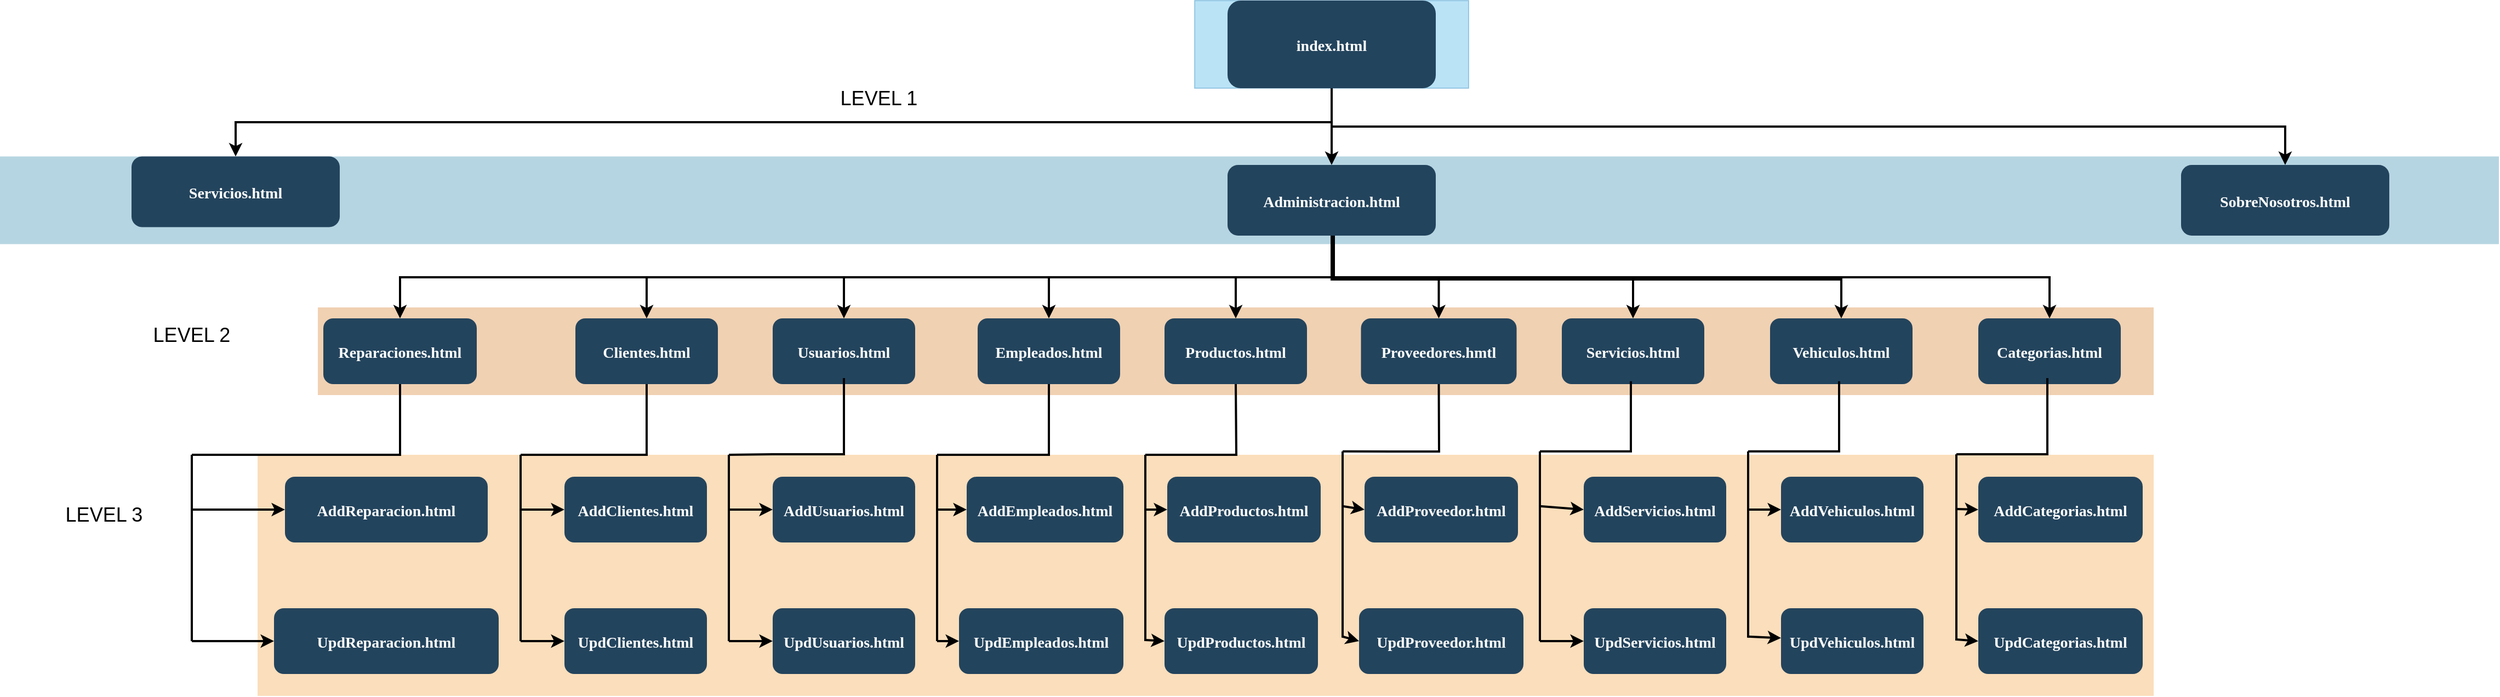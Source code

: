 <mxfile version="21.5.0" type="device">
  <diagram name="Page-1" id="2c0d36ab-eaac-3732-788b-9136903baeff">
    <mxGraphModel dx="2769.5" dy="654" grid="1" gridSize="10" guides="1" tooltips="1" connect="1" arrows="1" fold="1" page="1" pageScale="1.5" pageWidth="1169" pageHeight="827" background="none" math="0" shadow="0">
      <root>
        <mxCell id="0" />
        <mxCell id="1" parent="0" />
        <mxCell id="109" value="" style="fillColor=#CC6600;strokeColor=none;opacity=30;" parent="1" vertex="1">
          <mxGeometry x="60" y="465.5" width="1675" height="80" as="geometry" />
        </mxCell>
        <mxCell id="112" value="" style="fillColor=#10739E;strokeColor=none;opacity=30;" parent="1" vertex="1">
          <mxGeometry x="-230" y="327.75" width="2280" height="80" as="geometry" />
        </mxCell>
        <mxCell id="mEUrhmevumayRJGk3_LI-126" value="" style="fillColor=#1ba1e2;strokeColor=#006EAF;opacity=30;fontColor=#ffffff;glass=0;" vertex="1" parent="1">
          <mxGeometry x="860" y="185.5" width="250" height="80" as="geometry" />
        </mxCell>
        <mxCell id="119" value="" style="fillColor=#F2931E;strokeColor=none;opacity=30;" parent="1" vertex="1">
          <mxGeometry x="5" y="600" width="1730" height="220" as="geometry" />
        </mxCell>
        <mxCell id="2" value="index.html" style="rounded=1;fillColor=#23445D;gradientColor=none;strokeColor=none;fontColor=#FFFFFF;fontStyle=1;fontFamily=Tahoma;fontSize=14" parent="1" vertex="1">
          <mxGeometry x="890" y="185.5" width="190" height="80" as="geometry" />
        </mxCell>
        <mxCell id="9" value="" style="edgeStyle=elbowEdgeStyle;elbow=vertical;strokeWidth=2;rounded=0;entryX=0.5;entryY=0;entryDx=0;entryDy=0;" parent="1" source="2" target="10" edge="1">
          <mxGeometry x="337" y="215.5" width="100" height="100" as="geometry">
            <mxPoint x="337" y="315.5" as="sourcePoint" />
            <mxPoint x="1457" y="335.5" as="targetPoint" />
          </mxGeometry>
        </mxCell>
        <mxCell id="10" value="SobreNosotros.html" style="rounded=1;fillColor=#23445D;gradientColor=none;strokeColor=none;fontColor=#FFFFFF;fontStyle=1;fontFamily=Tahoma;fontSize=14" parent="1" vertex="1">
          <mxGeometry x="1760" y="335.5" width="190" height="64.5" as="geometry" />
        </mxCell>
        <mxCell id="12" value="Administracion.html" style="rounded=1;fillColor=#23445D;gradientColor=none;strokeColor=none;fontColor=#FFFFFF;fontStyle=1;fontFamily=Tahoma;fontSize=14" parent="1" vertex="1">
          <mxGeometry x="890" y="335.5" width="190" height="64.5" as="geometry" />
        </mxCell>
        <mxCell id="13" value="Servicios.html" style="rounded=1;fillColor=#23445D;gradientColor=none;strokeColor=none;fontColor=#FFFFFF;fontStyle=1;fontFamily=Tahoma;fontSize=14" parent="1" vertex="1">
          <mxGeometry x="-110" y="327.75" width="190" height="64.5" as="geometry" />
        </mxCell>
        <mxCell id="25" value="Empleados.html" style="rounded=1;fillColor=#23445D;gradientColor=none;strokeColor=none;fontColor=#FFFFFF;fontStyle=1;fontFamily=Tahoma;fontSize=14" parent="1" vertex="1">
          <mxGeometry x="662" y="475.5" width="130" height="60" as="geometry" />
        </mxCell>
        <mxCell id="26" value="Productos.html" style="rounded=1;fillColor=#23445D;gradientColor=none;strokeColor=none;fontColor=#FFFFFF;fontStyle=1;fontFamily=Tahoma;fontSize=14" parent="1" vertex="1">
          <mxGeometry x="832.5" y="475.5" width="130" height="60" as="geometry" />
        </mxCell>
        <mxCell id="27" value="Usuarios.html" style="rounded=1;fillColor=#23445D;gradientColor=none;strokeColor=none;fontColor=#FFFFFF;fontStyle=1;fontFamily=Tahoma;fontSize=14" parent="1" vertex="1">
          <mxGeometry x="475" y="475.5" width="130" height="60" as="geometry" />
        </mxCell>
        <mxCell id="28" value="Reparaciones.html" style="rounded=1;fillColor=#23445D;gradientColor=none;strokeColor=none;fontColor=#FFFFFF;fontStyle=1;fontFamily=Tahoma;fontSize=14" parent="1" vertex="1">
          <mxGeometry x="65" y="475.5" width="140" height="60" as="geometry" />
        </mxCell>
        <mxCell id="29" value="Proveedores.hmtl" style="rounded=1;fillColor=#23445D;gradientColor=none;strokeColor=none;fontColor=#FFFFFF;fontStyle=1;fontFamily=Tahoma;fontSize=14" parent="1" vertex="1">
          <mxGeometry x="1011.75" y="475.5" width="142" height="60" as="geometry" />
        </mxCell>
        <mxCell id="30" value="Vehiculos.html" style="rounded=1;fillColor=#23445D;gradientColor=none;strokeColor=none;fontColor=#FFFFFF;fontStyle=1;fontFamily=Tahoma;fontSize=14" parent="1" vertex="1">
          <mxGeometry x="1385" y="475.5" width="130" height="60" as="geometry" />
        </mxCell>
        <mxCell id="31" value="AddReparacion.html" style="rounded=1;fillColor=#23445D;gradientColor=none;strokeColor=none;fontColor=#FFFFFF;fontStyle=1;fontFamily=Tahoma;fontSize=14" parent="1" vertex="1">
          <mxGeometry x="30" y="620" width="185" height="60" as="geometry" />
        </mxCell>
        <mxCell id="32" value="UpdReparacion.html" style="rounded=1;fillColor=#23445D;gradientColor=none;strokeColor=none;fontColor=#FFFFFF;fontStyle=1;fontFamily=Tahoma;fontSize=14" parent="1" vertex="1">
          <mxGeometry x="20" y="740" width="205" height="60" as="geometry" />
        </mxCell>
        <mxCell id="33" value="Servicios.html" style="rounded=1;fillColor=#23445D;gradientColor=none;strokeColor=none;fontColor=#FFFFFF;fontStyle=1;fontFamily=Tahoma;fontSize=14" parent="1" vertex="1">
          <mxGeometry x="1195" y="475.5" width="130" height="60" as="geometry" />
        </mxCell>
        <mxCell id="34" value="Clientes.html" style="rounded=1;fillColor=#23445D;gradientColor=none;strokeColor=none;fontColor=#FFFFFF;fontStyle=1;fontFamily=Tahoma;fontSize=14" parent="1" vertex="1">
          <mxGeometry x="295" y="475.5" width="130" height="60" as="geometry" />
        </mxCell>
        <mxCell id="35" value="Categorias.html" style="rounded=1;fillColor=#23445D;gradientColor=none;strokeColor=none;fontColor=#FFFFFF;fontStyle=1;fontFamily=Tahoma;fontSize=14" parent="1" vertex="1">
          <mxGeometry x="1575" y="475.5" width="130" height="60" as="geometry" />
        </mxCell>
        <mxCell id="36" value="AddProductos.html" style="rounded=1;fillColor=#23445D;gradientColor=none;strokeColor=none;fontColor=#FFFFFF;fontStyle=1;fontFamily=Tahoma;fontSize=14" parent="1" vertex="1">
          <mxGeometry x="835" y="620" width="140" height="60" as="geometry" />
        </mxCell>
        <mxCell id="37" value="UpdProductos.html" style="rounded=1;fillColor=#23445D;gradientColor=none;strokeColor=none;fontColor=#FFFFFF;fontStyle=1;fontFamily=Tahoma;fontSize=14" parent="1" vertex="1">
          <mxGeometry x="832.5" y="740" width="140" height="60" as="geometry" />
        </mxCell>
        <mxCell id="38" value="AddProveedor.html" style="rounded=1;fillColor=#23445D;gradientColor=none;strokeColor=none;fontColor=#FFFFFF;fontStyle=1;fontFamily=Tahoma;fontSize=14" parent="1" vertex="1">
          <mxGeometry x="1015" y="620" width="140" height="60" as="geometry" />
        </mxCell>
        <mxCell id="39" value="UpdProveedor.html" style="rounded=1;fillColor=#23445D;gradientColor=none;strokeColor=none;fontColor=#FFFFFF;fontStyle=1;fontFamily=Tahoma;fontSize=14" parent="1" vertex="1">
          <mxGeometry x="1010" y="740" width="150" height="60" as="geometry" />
        </mxCell>
        <mxCell id="59" value="" style="edgeStyle=elbowEdgeStyle;elbow=vertical;strokeWidth=2;rounded=0" parent="1" source="2" target="12" edge="1">
          <mxGeometry x="347" y="225.5" width="100" height="100" as="geometry">
            <mxPoint x="862.0" y="275.5" as="sourcePoint" />
            <mxPoint x="1467.0" y="345.5" as="targetPoint" />
          </mxGeometry>
        </mxCell>
        <mxCell id="61" value="" style="edgeStyle=elbowEdgeStyle;elbow=vertical;strokeWidth=2;rounded=0" parent="1" source="2" target="13" edge="1">
          <mxGeometry x="-23" y="135.5" width="100" height="100" as="geometry">
            <mxPoint x="-23" y="235.5" as="sourcePoint" />
            <mxPoint x="77" y="135.5" as="targetPoint" />
          </mxGeometry>
        </mxCell>
        <mxCell id="100" value="" style="edgeStyle=elbowEdgeStyle;elbow=vertical;strokeWidth=2;rounded=0;exitX=0.5;exitY=1;exitDx=0;exitDy=0;" parent="1" target="25" edge="1">
          <mxGeometry x="-23" y="135.5" width="100" height="100" as="geometry">
            <mxPoint x="987" y="400" as="sourcePoint" />
            <mxPoint x="315" y="150.5" as="targetPoint" />
          </mxGeometry>
        </mxCell>
        <mxCell id="101" value="" style="edgeStyle=elbowEdgeStyle;elbow=vertical;strokeWidth=2;rounded=0;exitX=0.5;exitY=1;exitDx=0;exitDy=0;" parent="1" target="29" edge="1">
          <mxGeometry x="-23" y="135.5" width="100" height="100" as="geometry">
            <mxPoint x="987" y="400" as="sourcePoint" />
            <mxPoint x="315" y="150.5" as="targetPoint" />
          </mxGeometry>
        </mxCell>
        <mxCell id="102" value="" style="edgeStyle=elbowEdgeStyle;elbow=vertical;strokeWidth=2;rounded=0;exitX=0.5;exitY=1;exitDx=0;exitDy=0;" parent="1" target="33" edge="1">
          <mxGeometry x="-23" y="135.5" width="100" height="100" as="geometry">
            <mxPoint x="987" y="400" as="sourcePoint" />
            <mxPoint x="315" y="150.5" as="targetPoint" />
          </mxGeometry>
        </mxCell>
        <mxCell id="mEUrhmevumayRJGk3_LI-123" value="LEVEL 1" style="text;html=1;strokeColor=none;fillColor=none;align=center;verticalAlign=middle;whiteSpace=wrap;rounded=0;fontSize=18;" vertex="1" parent="1">
          <mxGeometry x="487" y="260" width="170" height="30" as="geometry" />
        </mxCell>
        <mxCell id="mEUrhmevumayRJGk3_LI-129" value="" style="edgeStyle=elbowEdgeStyle;elbow=vertical;strokeWidth=2;rounded=0;exitX=0.5;exitY=1;exitDx=0;exitDy=0;entryX=0.5;entryY=0;entryDx=0;entryDy=0;" edge="1" parent="1" target="34">
          <mxGeometry x="-23" y="135.5" width="100" height="100" as="geometry">
            <mxPoint x="987" y="400" as="sourcePoint" />
            <mxPoint x="717" y="486" as="targetPoint" />
          </mxGeometry>
        </mxCell>
        <mxCell id="mEUrhmevumayRJGk3_LI-130" value="" style="edgeStyle=elbowEdgeStyle;elbow=vertical;strokeWidth=2;rounded=0;entryX=0.5;entryY=0;entryDx=0;entryDy=0;" edge="1" parent="1" target="30">
          <mxGeometry x="-23" y="135.5" width="100" height="100" as="geometry">
            <mxPoint x="985" y="430" as="sourcePoint" />
            <mxPoint x="727" y="496" as="targetPoint" />
            <Array as="points">
              <mxPoint x="1395" y="440" />
              <mxPoint x="1135" y="440" />
            </Array>
          </mxGeometry>
        </mxCell>
        <mxCell id="mEUrhmevumayRJGk3_LI-131" value="" style="edgeStyle=elbowEdgeStyle;elbow=vertical;strokeWidth=2;rounded=0;exitX=0.5;exitY=1;exitDx=0;exitDy=0;entryX=0.5;entryY=0;entryDx=0;entryDy=0;" edge="1" parent="1" target="26">
          <mxGeometry x="-23" y="135.5" width="100" height="100" as="geometry">
            <mxPoint x="987" y="400" as="sourcePoint" />
            <mxPoint x="737" y="506" as="targetPoint" />
          </mxGeometry>
        </mxCell>
        <mxCell id="mEUrhmevumayRJGk3_LI-132" value="" style="edgeStyle=elbowEdgeStyle;elbow=vertical;strokeWidth=2;rounded=0;exitX=0.5;exitY=1;exitDx=0;exitDy=0;entryX=0.5;entryY=0;entryDx=0;entryDy=0;" edge="1" parent="1" target="28">
          <mxGeometry x="-23" y="135.5" width="100" height="100" as="geometry">
            <mxPoint x="987" y="400" as="sourcePoint" />
            <mxPoint x="460" y="486" as="targetPoint" />
          </mxGeometry>
        </mxCell>
        <mxCell id="mEUrhmevumayRJGk3_LI-133" value="" style="edgeStyle=elbowEdgeStyle;elbow=vertical;strokeWidth=2;rounded=0;exitX=0.5;exitY=1;exitDx=0;exitDy=0;entryX=0.5;entryY=0;entryDx=0;entryDy=0;" edge="1" parent="1" target="27">
          <mxGeometry x="-23" y="135.5" width="100" height="100" as="geometry">
            <mxPoint x="987" y="400" as="sourcePoint" />
            <mxPoint x="470" y="496" as="targetPoint" />
          </mxGeometry>
        </mxCell>
        <mxCell id="mEUrhmevumayRJGk3_LI-134" value="" style="edgeStyle=elbowEdgeStyle;elbow=vertical;strokeWidth=2;rounded=0;exitX=0.5;exitY=1;exitDx=0;exitDy=0;entryX=0.5;entryY=0;entryDx=0;entryDy=0;" edge="1" parent="1" source="12" target="35">
          <mxGeometry x="-23" y="135.5" width="100" height="100" as="geometry">
            <mxPoint x="987" y="400" as="sourcePoint" />
            <mxPoint x="1237.5" y="620" as="targetPoint" />
          </mxGeometry>
        </mxCell>
        <mxCell id="mEUrhmevumayRJGk3_LI-135" value="AddClientes.html" style="rounded=1;fillColor=#23445D;gradientColor=none;strokeColor=none;fontColor=#FFFFFF;fontStyle=1;fontFamily=Tahoma;fontSize=14" vertex="1" parent="1">
          <mxGeometry x="285" y="620" width="130" height="60" as="geometry" />
        </mxCell>
        <mxCell id="mEUrhmevumayRJGk3_LI-136" value="UpdClientes.html" style="rounded=1;fillColor=#23445D;gradientColor=none;strokeColor=none;fontColor=#FFFFFF;fontStyle=1;fontFamily=Tahoma;fontSize=14" vertex="1" parent="1">
          <mxGeometry x="285" y="740" width="130" height="60" as="geometry" />
        </mxCell>
        <mxCell id="mEUrhmevumayRJGk3_LI-137" value="AddUsuarios.html" style="rounded=1;fillColor=#23445D;gradientColor=none;strokeColor=none;fontColor=#FFFFFF;fontStyle=1;fontFamily=Tahoma;fontSize=14" vertex="1" parent="1">
          <mxGeometry x="475" y="620" width="130" height="60" as="geometry" />
        </mxCell>
        <mxCell id="mEUrhmevumayRJGk3_LI-138" value="AddEmpleados.html" style="rounded=1;fillColor=#23445D;gradientColor=none;strokeColor=none;fontColor=#FFFFFF;fontStyle=1;fontFamily=Tahoma;fontSize=14" vertex="1" parent="1">
          <mxGeometry x="652" y="620" width="143" height="60" as="geometry" />
        </mxCell>
        <mxCell id="mEUrhmevumayRJGk3_LI-139" value="UpdUsuarios.html" style="rounded=1;fillColor=#23445D;gradientColor=none;strokeColor=none;fontColor=#FFFFFF;fontStyle=1;fontFamily=Tahoma;fontSize=14" vertex="1" parent="1">
          <mxGeometry x="475" y="740" width="130" height="60" as="geometry" />
        </mxCell>
        <mxCell id="mEUrhmevumayRJGk3_LI-140" value="UpdEmpleados.html" style="rounded=1;fillColor=#23445D;gradientColor=none;strokeColor=none;fontColor=#FFFFFF;fontStyle=1;fontFamily=Tahoma;fontSize=14" vertex="1" parent="1">
          <mxGeometry x="645" y="740" width="150" height="60" as="geometry" />
        </mxCell>
        <mxCell id="mEUrhmevumayRJGk3_LI-141" value="AddVehiculos.html" style="rounded=1;fillColor=#23445D;gradientColor=none;strokeColor=none;fontColor=#FFFFFF;fontStyle=1;fontFamily=Tahoma;fontSize=14" vertex="1" parent="1">
          <mxGeometry x="1395" y="620" width="130" height="60" as="geometry" />
        </mxCell>
        <mxCell id="mEUrhmevumayRJGk3_LI-142" value="AddServicios.html" style="rounded=1;fillColor=#23445D;gradientColor=none;strokeColor=none;fontColor=#FFFFFF;fontStyle=1;fontFamily=Tahoma;fontSize=14" vertex="1" parent="1">
          <mxGeometry x="1215" y="620" width="130" height="60" as="geometry" />
        </mxCell>
        <mxCell id="mEUrhmevumayRJGk3_LI-143" value="UpdServicios.html" style="rounded=1;fillColor=#23445D;gradientColor=none;strokeColor=none;fontColor=#FFFFFF;fontStyle=1;fontFamily=Tahoma;fontSize=14" vertex="1" parent="1">
          <mxGeometry x="1215" y="740" width="130" height="60" as="geometry" />
        </mxCell>
        <mxCell id="mEUrhmevumayRJGk3_LI-144" value="UpdVehiculos.html" style="rounded=1;fillColor=#23445D;gradientColor=none;strokeColor=none;fontColor=#FFFFFF;fontStyle=1;fontFamily=Tahoma;fontSize=14" vertex="1" parent="1">
          <mxGeometry x="1395" y="740" width="130" height="60" as="geometry" />
        </mxCell>
        <mxCell id="mEUrhmevumayRJGk3_LI-145" value="UpdCategorias.html" style="rounded=1;fillColor=#23445D;gradientColor=none;strokeColor=none;fontColor=#FFFFFF;fontStyle=1;fontFamily=Tahoma;fontSize=14" vertex="1" parent="1">
          <mxGeometry x="1575" y="740" width="150" height="60" as="geometry" />
        </mxCell>
        <mxCell id="mEUrhmevumayRJGk3_LI-146" value="AddCategorias.html" style="rounded=1;fillColor=#23445D;gradientColor=none;strokeColor=none;fontColor=#FFFFFF;fontStyle=1;fontFamily=Tahoma;fontSize=14" vertex="1" parent="1">
          <mxGeometry x="1575" y="620" width="150" height="60" as="geometry" />
        </mxCell>
        <mxCell id="mEUrhmevumayRJGk3_LI-149" value="" style="endArrow=none;html=1;rounded=0;strokeWidth=2;" edge="1" parent="1">
          <mxGeometry width="50" height="50" relative="1" as="geometry">
            <mxPoint x="-55" y="770" as="sourcePoint" />
            <mxPoint x="-55" y="600" as="targetPoint" />
          </mxGeometry>
        </mxCell>
        <mxCell id="mEUrhmevumayRJGk3_LI-151" value="" style="endArrow=classic;html=1;rounded=0;strokeWidth=2;entryX=0;entryY=0.5;entryDx=0;entryDy=0;" edge="1" parent="1" target="31">
          <mxGeometry width="50" height="50" relative="1" as="geometry">
            <mxPoint x="-55" y="650" as="sourcePoint" />
            <mxPoint x="-35" y="610" as="targetPoint" />
          </mxGeometry>
        </mxCell>
        <mxCell id="mEUrhmevumayRJGk3_LI-152" value="" style="endArrow=classic;html=1;rounded=0;strokeWidth=2;entryX=0;entryY=0.5;entryDx=0;entryDy=0;" edge="1" parent="1" target="32">
          <mxGeometry width="50" height="50" relative="1" as="geometry">
            <mxPoint x="-55" y="770" as="sourcePoint" />
            <mxPoint x="65" y="769.38" as="targetPoint" />
          </mxGeometry>
        </mxCell>
        <mxCell id="mEUrhmevumayRJGk3_LI-153" value="" style="endArrow=none;html=1;rounded=0;strokeWidth=2;entryX=0.5;entryY=1;entryDx=0;entryDy=0;" edge="1" parent="1" target="28">
          <mxGeometry width="50" height="50" relative="1" as="geometry">
            <mxPoint x="-55" y="600" as="sourcePoint" />
            <mxPoint x="-55" y="610" as="targetPoint" />
            <Array as="points">
              <mxPoint x="135" y="600" />
            </Array>
          </mxGeometry>
        </mxCell>
        <mxCell id="mEUrhmevumayRJGk3_LI-154" value="" style="endArrow=none;html=1;rounded=0;strokeWidth=2;" edge="1" parent="1">
          <mxGeometry width="50" height="50" relative="1" as="geometry">
            <mxPoint x="245" y="770" as="sourcePoint" />
            <mxPoint x="245" y="600" as="targetPoint" />
          </mxGeometry>
        </mxCell>
        <mxCell id="mEUrhmevumayRJGk3_LI-155" value="" style="endArrow=none;html=1;rounded=0;strokeWidth=2;entryX=0.5;entryY=1;entryDx=0;entryDy=0;" edge="1" parent="1" target="34">
          <mxGeometry width="50" height="50" relative="1" as="geometry">
            <mxPoint x="245" y="600" as="sourcePoint" />
            <mxPoint x="355" y="545.5" as="targetPoint" />
            <Array as="points">
              <mxPoint x="295" y="600" />
              <mxPoint x="360" y="600" />
            </Array>
          </mxGeometry>
        </mxCell>
        <mxCell id="mEUrhmevumayRJGk3_LI-156" value="" style="endArrow=classic;html=1;rounded=0;strokeWidth=2;entryX=0;entryY=0.5;entryDx=0;entryDy=0;" edge="1" parent="1" target="mEUrhmevumayRJGk3_LI-135">
          <mxGeometry width="50" height="50" relative="1" as="geometry">
            <mxPoint x="245" y="650" as="sourcePoint" />
            <mxPoint x="240" y="660" as="targetPoint" />
          </mxGeometry>
        </mxCell>
        <mxCell id="mEUrhmevumayRJGk3_LI-157" value="" style="endArrow=classic;html=1;rounded=0;strokeWidth=2;entryX=0;entryY=0.5;entryDx=0;entryDy=0;" edge="1" parent="1" target="mEUrhmevumayRJGk3_LI-136">
          <mxGeometry width="50" height="50" relative="1" as="geometry">
            <mxPoint x="245" y="770" as="sourcePoint" />
            <mxPoint x="275" y="830" as="targetPoint" />
          </mxGeometry>
        </mxCell>
        <mxCell id="mEUrhmevumayRJGk3_LI-158" value="" style="endArrow=none;html=1;rounded=0;strokeWidth=2;" edge="1" parent="1">
          <mxGeometry width="50" height="50" relative="1" as="geometry">
            <mxPoint x="435" y="770" as="sourcePoint" />
            <mxPoint x="435" y="600" as="targetPoint" />
          </mxGeometry>
        </mxCell>
        <mxCell id="mEUrhmevumayRJGk3_LI-159" value="" style="endArrow=classic;html=1;rounded=0;strokeWidth=2;" edge="1" parent="1">
          <mxGeometry width="50" height="50" relative="1" as="geometry">
            <mxPoint x="435" y="650" as="sourcePoint" />
            <mxPoint x="475" y="650" as="targetPoint" />
          </mxGeometry>
        </mxCell>
        <mxCell id="mEUrhmevumayRJGk3_LI-160" value="" style="endArrow=classic;html=1;rounded=0;strokeWidth=2;" edge="1" parent="1">
          <mxGeometry width="50" height="50" relative="1" as="geometry">
            <mxPoint x="435" y="770" as="sourcePoint" />
            <mxPoint x="475" y="770" as="targetPoint" />
          </mxGeometry>
        </mxCell>
        <mxCell id="mEUrhmevumayRJGk3_LI-161" value="" style="endArrow=none;html=1;rounded=0;strokeWidth=2;" edge="1" parent="1">
          <mxGeometry width="50" height="50" relative="1" as="geometry">
            <mxPoint x="435" y="600" as="sourcePoint" />
            <mxPoint x="540" y="530" as="targetPoint" />
            <Array as="points">
              <mxPoint x="475" y="599.5" />
              <mxPoint x="540" y="599.5" />
            </Array>
          </mxGeometry>
        </mxCell>
        <mxCell id="mEUrhmevumayRJGk3_LI-162" value="" style="endArrow=none;html=1;rounded=0;strokeWidth=2;" edge="1" parent="1">
          <mxGeometry width="50" height="50" relative="1" as="geometry">
            <mxPoint x="625" y="770" as="sourcePoint" />
            <mxPoint x="625" y="600" as="targetPoint" />
          </mxGeometry>
        </mxCell>
        <mxCell id="mEUrhmevumayRJGk3_LI-163" value="" style="endArrow=classic;html=1;rounded=0;strokeWidth=2;entryX=0;entryY=0.5;entryDx=0;entryDy=0;" edge="1" parent="1" target="mEUrhmevumayRJGk3_LI-138">
          <mxGeometry width="50" height="50" relative="1" as="geometry">
            <mxPoint x="625" y="650" as="sourcePoint" />
            <mxPoint x="655" y="650" as="targetPoint" />
          </mxGeometry>
        </mxCell>
        <mxCell id="mEUrhmevumayRJGk3_LI-164" value="" style="endArrow=classic;html=1;rounded=0;strokeWidth=2;entryX=0;entryY=0.5;entryDx=0;entryDy=0;" edge="1" parent="1" target="mEUrhmevumayRJGk3_LI-140">
          <mxGeometry width="50" height="50" relative="1" as="geometry">
            <mxPoint x="625" y="770" as="sourcePoint" />
            <mxPoint x="655" y="770" as="targetPoint" />
          </mxGeometry>
        </mxCell>
        <mxCell id="mEUrhmevumayRJGk3_LI-165" value="" style="endArrow=none;html=1;rounded=0;strokeWidth=2;entryX=0.5;entryY=1;entryDx=0;entryDy=0;" edge="1" parent="1" target="25">
          <mxGeometry width="50" height="50" relative="1" as="geometry">
            <mxPoint x="625" y="600" as="sourcePoint" />
            <mxPoint x="727" y="560" as="targetPoint" />
            <Array as="points">
              <mxPoint x="727" y="600" />
            </Array>
          </mxGeometry>
        </mxCell>
        <mxCell id="mEUrhmevumayRJGk3_LI-166" value="" style="endArrow=none;html=1;rounded=0;strokeWidth=2;" edge="1" parent="1">
          <mxGeometry width="50" height="50" relative="1" as="geometry">
            <mxPoint x="815" y="770" as="sourcePoint" />
            <mxPoint x="815" y="600" as="targetPoint" />
          </mxGeometry>
        </mxCell>
        <mxCell id="mEUrhmevumayRJGk3_LI-167" value="" style="endArrow=classic;html=1;rounded=0;strokeWidth=2;entryX=0;entryY=0.5;entryDx=0;entryDy=0;" edge="1" parent="1" target="36">
          <mxGeometry width="50" height="50" relative="1" as="geometry">
            <mxPoint x="815" y="650" as="sourcePoint" />
            <mxPoint x="835" y="650" as="targetPoint" />
          </mxGeometry>
        </mxCell>
        <mxCell id="mEUrhmevumayRJGk3_LI-168" value="" style="endArrow=classic;html=1;rounded=0;strokeWidth=2;entryX=0;entryY=0.5;entryDx=0;entryDy=0;" edge="1" parent="1" target="37">
          <mxGeometry width="50" height="50" relative="1" as="geometry">
            <mxPoint x="815" y="769" as="sourcePoint" />
            <mxPoint x="845" y="769" as="targetPoint" />
          </mxGeometry>
        </mxCell>
        <mxCell id="mEUrhmevumayRJGk3_LI-170" value="" style="endArrow=none;html=1;rounded=0;strokeWidth=2;entryX=0.5;entryY=1;entryDx=0;entryDy=0;" edge="1" parent="1" target="26">
          <mxGeometry width="50" height="50" relative="1" as="geometry">
            <mxPoint x="815" y="600" as="sourcePoint" />
            <mxPoint x="897" y="546" as="targetPoint" />
            <Array as="points">
              <mxPoint x="898" y="600" />
            </Array>
          </mxGeometry>
        </mxCell>
        <mxCell id="mEUrhmevumayRJGk3_LI-171" value="" style="endArrow=none;html=1;rounded=0;strokeWidth=2;" edge="1" parent="1">
          <mxGeometry width="50" height="50" relative="1" as="geometry">
            <mxPoint x="995" y="766.88" as="sourcePoint" />
            <mxPoint x="995" y="596.88" as="targetPoint" />
          </mxGeometry>
        </mxCell>
        <mxCell id="mEUrhmevumayRJGk3_LI-172" value="" style="endArrow=classic;html=1;rounded=0;strokeWidth=2;entryX=0;entryY=0.5;entryDx=0;entryDy=0;" edge="1" parent="1" target="38">
          <mxGeometry width="50" height="50" relative="1" as="geometry">
            <mxPoint x="995" y="646.88" as="sourcePoint" />
            <mxPoint x="1025" y="647" as="targetPoint" />
          </mxGeometry>
        </mxCell>
        <mxCell id="mEUrhmevumayRJGk3_LI-173" value="" style="endArrow=classic;html=1;rounded=0;strokeWidth=2;entryX=0;entryY=0.5;entryDx=0;entryDy=0;" edge="1" parent="1" target="39">
          <mxGeometry width="50" height="50" relative="1" as="geometry">
            <mxPoint x="995" y="765.88" as="sourcePoint" />
            <mxPoint x="1025" y="766" as="targetPoint" />
          </mxGeometry>
        </mxCell>
        <mxCell id="mEUrhmevumayRJGk3_LI-174" value="" style="endArrow=none;html=1;rounded=0;strokeWidth=2;entryX=0.5;entryY=1;entryDx=0;entryDy=0;" edge="1" parent="1" target="29">
          <mxGeometry width="50" height="50" relative="1" as="geometry">
            <mxPoint x="995" y="596.88" as="sourcePoint" />
            <mxPoint x="1078" y="532.88" as="targetPoint" />
            <Array as="points">
              <mxPoint x="1083" y="597" />
            </Array>
          </mxGeometry>
        </mxCell>
        <mxCell id="mEUrhmevumayRJGk3_LI-175" value="" style="endArrow=none;html=1;rounded=0;strokeWidth=2;" edge="1" parent="1">
          <mxGeometry width="50" height="50" relative="1" as="geometry">
            <mxPoint x="1175" y="770" as="sourcePoint" />
            <mxPoint x="1175" y="596.88" as="targetPoint" />
          </mxGeometry>
        </mxCell>
        <mxCell id="mEUrhmevumayRJGk3_LI-176" value="" style="endArrow=classic;html=1;rounded=0;strokeWidth=2;entryX=0;entryY=0.5;entryDx=0;entryDy=0;" edge="1" parent="1" target="mEUrhmevumayRJGk3_LI-142">
          <mxGeometry width="50" height="50" relative="1" as="geometry">
            <mxPoint x="1175" y="646.88" as="sourcePoint" />
            <mxPoint x="1205" y="646.88" as="targetPoint" />
          </mxGeometry>
        </mxCell>
        <mxCell id="mEUrhmevumayRJGk3_LI-177" value="" style="endArrow=classic;html=1;rounded=0;strokeWidth=2;entryX=0;entryY=0.5;entryDx=0;entryDy=0;" edge="1" parent="1" target="mEUrhmevumayRJGk3_LI-143">
          <mxGeometry width="50" height="50" relative="1" as="geometry">
            <mxPoint x="1175" y="770" as="sourcePoint" />
            <mxPoint x="1205" y="765.88" as="targetPoint" />
          </mxGeometry>
        </mxCell>
        <mxCell id="mEUrhmevumayRJGk3_LI-178" value="" style="endArrow=none;html=1;rounded=0;strokeWidth=2;entryX=0.5;entryY=1;entryDx=0;entryDy=0;" edge="1" parent="1">
          <mxGeometry width="50" height="50" relative="1" as="geometry">
            <mxPoint x="1175" y="596.88" as="sourcePoint" />
            <mxPoint x="1258" y="532.88" as="targetPoint" />
            <Array as="points">
              <mxPoint x="1258" y="596.88" />
            </Array>
          </mxGeometry>
        </mxCell>
        <mxCell id="mEUrhmevumayRJGk3_LI-179" value="" style="endArrow=none;html=1;rounded=0;strokeWidth=2;" edge="1" parent="1">
          <mxGeometry width="50" height="50" relative="1" as="geometry">
            <mxPoint x="1365" y="766.88" as="sourcePoint" />
            <mxPoint x="1365" y="596.88" as="targetPoint" />
          </mxGeometry>
        </mxCell>
        <mxCell id="mEUrhmevumayRJGk3_LI-180" value="" style="endArrow=classic;html=1;rounded=0;strokeWidth=2;entryX=0;entryY=0.5;entryDx=0;entryDy=0;" edge="1" parent="1" target="mEUrhmevumayRJGk3_LI-141">
          <mxGeometry width="50" height="50" relative="1" as="geometry">
            <mxPoint x="1365" y="650" as="sourcePoint" />
            <mxPoint x="1395" y="640" as="targetPoint" />
            <Array as="points" />
          </mxGeometry>
        </mxCell>
        <mxCell id="mEUrhmevumayRJGk3_LI-181" value="" style="endArrow=classic;html=1;rounded=0;strokeWidth=2;" edge="1" parent="1" target="mEUrhmevumayRJGk3_LI-144">
          <mxGeometry width="50" height="50" relative="1" as="geometry">
            <mxPoint x="1365" y="765.88" as="sourcePoint" />
            <mxPoint x="1395" y="765.88" as="targetPoint" />
          </mxGeometry>
        </mxCell>
        <mxCell id="mEUrhmevumayRJGk3_LI-182" value="" style="endArrow=none;html=1;rounded=0;strokeWidth=2;entryX=0.5;entryY=1;entryDx=0;entryDy=0;" edge="1" parent="1">
          <mxGeometry width="50" height="50" relative="1" as="geometry">
            <mxPoint x="1365" y="596.88" as="sourcePoint" />
            <mxPoint x="1448" y="532.88" as="targetPoint" />
            <Array as="points">
              <mxPoint x="1448" y="596.88" />
            </Array>
          </mxGeometry>
        </mxCell>
        <mxCell id="mEUrhmevumayRJGk3_LI-184" value="" style="endArrow=none;html=1;rounded=0;strokeWidth=2;" edge="1" parent="1">
          <mxGeometry width="50" height="50" relative="1" as="geometry">
            <mxPoint x="1555" y="769.5" as="sourcePoint" />
            <mxPoint x="1555" y="599.5" as="targetPoint" />
          </mxGeometry>
        </mxCell>
        <mxCell id="mEUrhmevumayRJGk3_LI-185" value="" style="endArrow=classic;html=1;rounded=0;strokeWidth=2;entryX=0;entryY=0.5;entryDx=0;entryDy=0;" edge="1" parent="1" target="mEUrhmevumayRJGk3_LI-146">
          <mxGeometry width="50" height="50" relative="1" as="geometry">
            <mxPoint x="1555" y="649.5" as="sourcePoint" />
            <mxPoint x="1585" y="649.5" as="targetPoint" />
          </mxGeometry>
        </mxCell>
        <mxCell id="mEUrhmevumayRJGk3_LI-186" value="" style="endArrow=classic;html=1;rounded=0;strokeWidth=2;entryX=0;entryY=0.5;entryDx=0;entryDy=0;" edge="1" parent="1" target="mEUrhmevumayRJGk3_LI-145">
          <mxGeometry width="50" height="50" relative="1" as="geometry">
            <mxPoint x="1555" y="768.5" as="sourcePoint" />
            <mxPoint x="1585" y="768.5" as="targetPoint" />
          </mxGeometry>
        </mxCell>
        <mxCell id="mEUrhmevumayRJGk3_LI-187" value="" style="endArrow=none;html=1;rounded=0;strokeWidth=2;" edge="1" parent="1">
          <mxGeometry width="50" height="50" relative="1" as="geometry">
            <mxPoint x="1555" y="599.5" as="sourcePoint" />
            <mxPoint x="1638" y="530" as="targetPoint" />
            <Array as="points">
              <mxPoint x="1638" y="599.5" />
            </Array>
          </mxGeometry>
        </mxCell>
        <mxCell id="mEUrhmevumayRJGk3_LI-189" value="LEVEL 2" style="text;html=1;strokeColor=none;fillColor=none;align=center;verticalAlign=middle;whiteSpace=wrap;rounded=0;fontSize=18;" vertex="1" parent="1">
          <mxGeometry x="-140" y="475.5" width="170" height="30" as="geometry" />
        </mxCell>
        <mxCell id="mEUrhmevumayRJGk3_LI-190" value="LEVEL 3" style="text;html=1;strokeColor=none;fillColor=none;align=center;verticalAlign=middle;whiteSpace=wrap;rounded=0;fontSize=18;" vertex="1" parent="1">
          <mxGeometry x="-220" y="640" width="170" height="30" as="geometry" />
        </mxCell>
      </root>
    </mxGraphModel>
  </diagram>
</mxfile>
